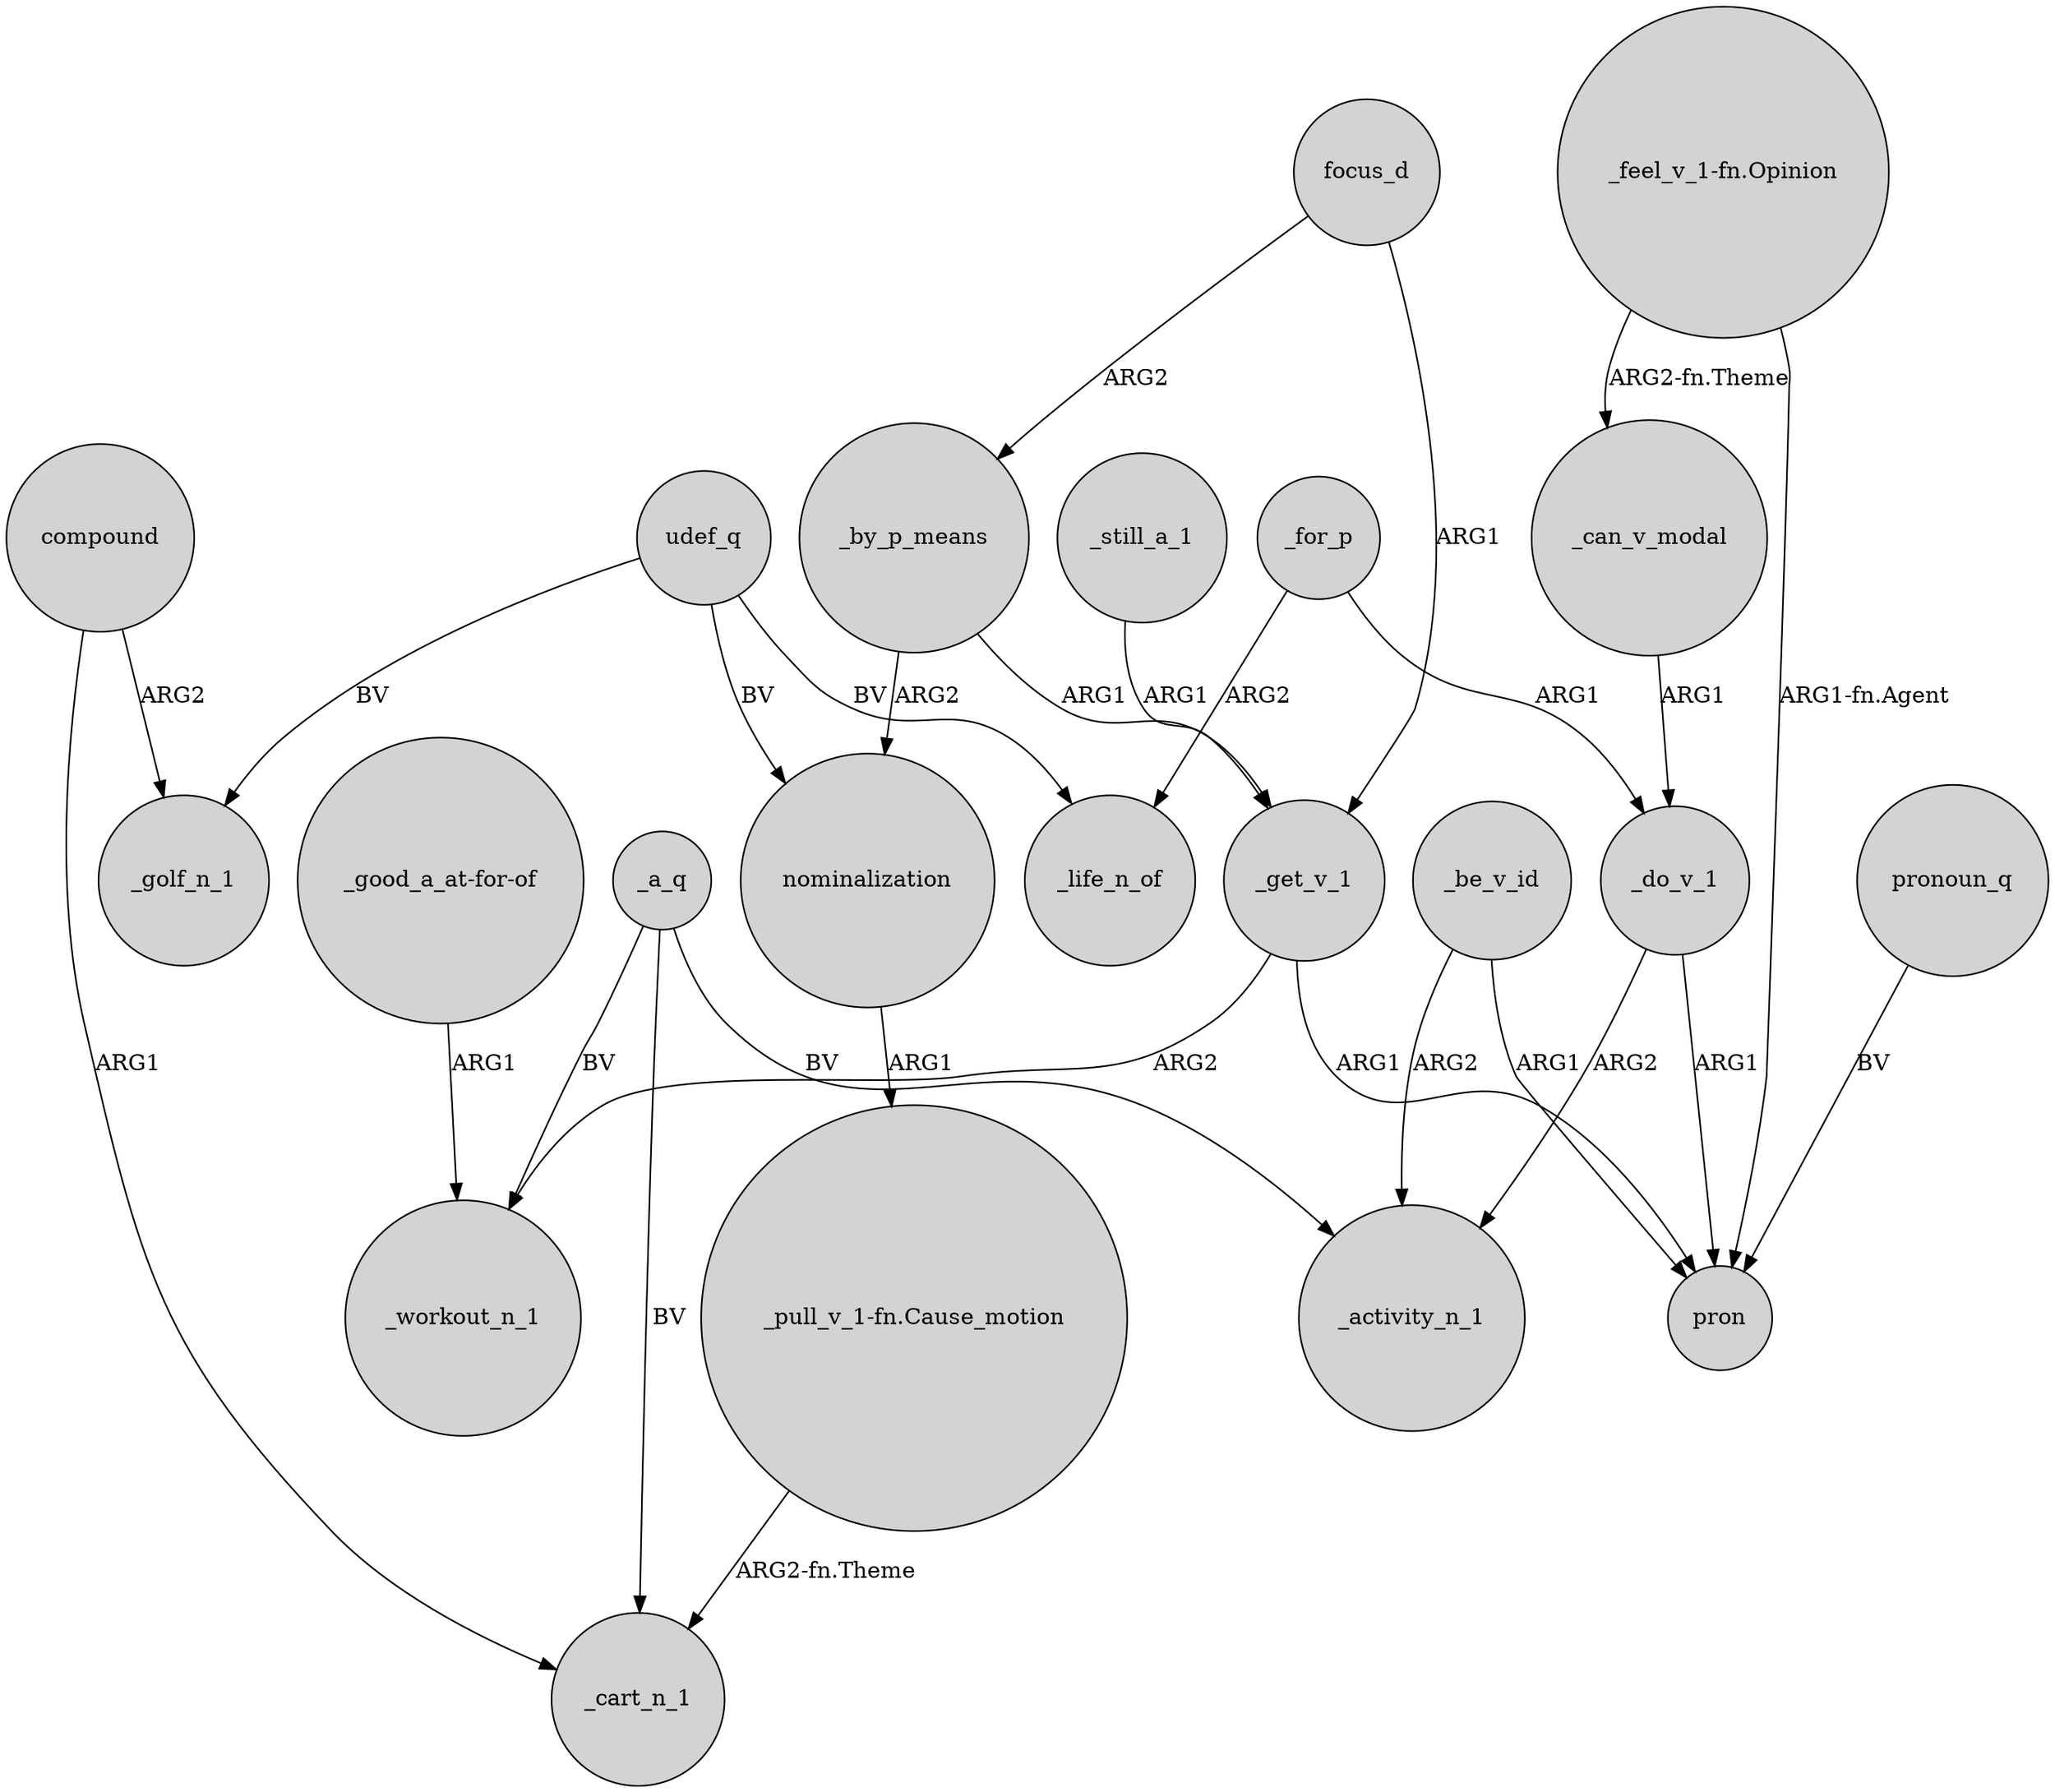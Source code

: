 digraph {
	node [shape=circle style=filled]
	compound -> _cart_n_1 [label=ARG1]
	"_good_a_at-for-of" -> _workout_n_1 [label=ARG1]
	"_feel_v_1-fn.Opinion" -> _can_v_modal [label="ARG2-fn.Theme"]
	_by_p_means -> _get_v_1 [label=ARG1]
	_by_p_means -> nominalization [label=ARG2]
	_a_q -> _cart_n_1 [label=BV]
	_still_a_1 -> _get_v_1 [label=ARG1]
	udef_q -> _life_n_of [label=BV]
	_for_p -> _life_n_of [label=ARG2]
	focus_d -> _by_p_means [label=ARG2]
	nominalization -> "_pull_v_1-fn.Cause_motion" [label=ARG1]
	_for_p -> _do_v_1 [label=ARG1]
	_get_v_1 -> pron [label=ARG1]
	_be_v_id -> pron [label=ARG1]
	pronoun_q -> pron [label=BV]
	_do_v_1 -> pron [label=ARG1]
	compound -> _golf_n_1 [label=ARG2]
	_get_v_1 -> _workout_n_1 [label=ARG2]
	_a_q -> _activity_n_1 [label=BV]
	_can_v_modal -> _do_v_1 [label=ARG1]
	udef_q -> nominalization [label=BV]
	_be_v_id -> _activity_n_1 [label=ARG2]
	_do_v_1 -> _activity_n_1 [label=ARG2]
	"_pull_v_1-fn.Cause_motion" -> _cart_n_1 [label="ARG2-fn.Theme"]
	"_feel_v_1-fn.Opinion" -> pron [label="ARG1-fn.Agent"]
	udef_q -> _golf_n_1 [label=BV]
	_a_q -> _workout_n_1 [label=BV]
	focus_d -> _get_v_1 [label=ARG1]
}

